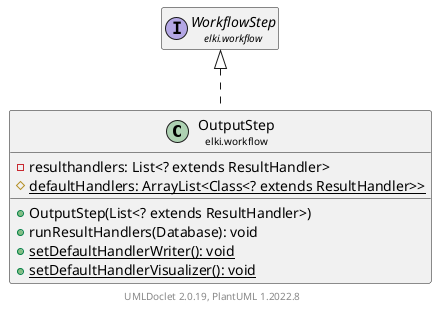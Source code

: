 @startuml
    remove .*\.(Instance|Par|Parameterizer|Factory)$
    set namespaceSeparator none
    hide empty fields
    hide empty methods

    class "<size:14>OutputStep\n<size:10>elki.workflow" as elki.workflow.OutputStep [[OutputStep.html]] {
        -resulthandlers: List<? extends ResultHandler>
        {static} #defaultHandlers: ArrayList<Class<? extends ResultHandler>>
        +OutputStep(List<? extends ResultHandler>)
        +runResultHandlers(Database): void
        {static} +setDefaultHandlerWriter(): void
        {static} +setDefaultHandlerVisualizer(): void
    }

    interface "<size:14>WorkflowStep\n<size:10>elki.workflow" as elki.workflow.WorkflowStep [[WorkflowStep.html]]
    class "<size:14>OutputStep.Par\n<size:10>elki.workflow" as elki.workflow.OutputStep.Par [[OutputStep.Par.html]]

    elki.workflow.WorkflowStep <|.. elki.workflow.OutputStep
    elki.workflow.OutputStep +-- elki.workflow.OutputStep.Par

    center footer UMLDoclet 2.0.19, PlantUML 1.2022.8
@enduml
